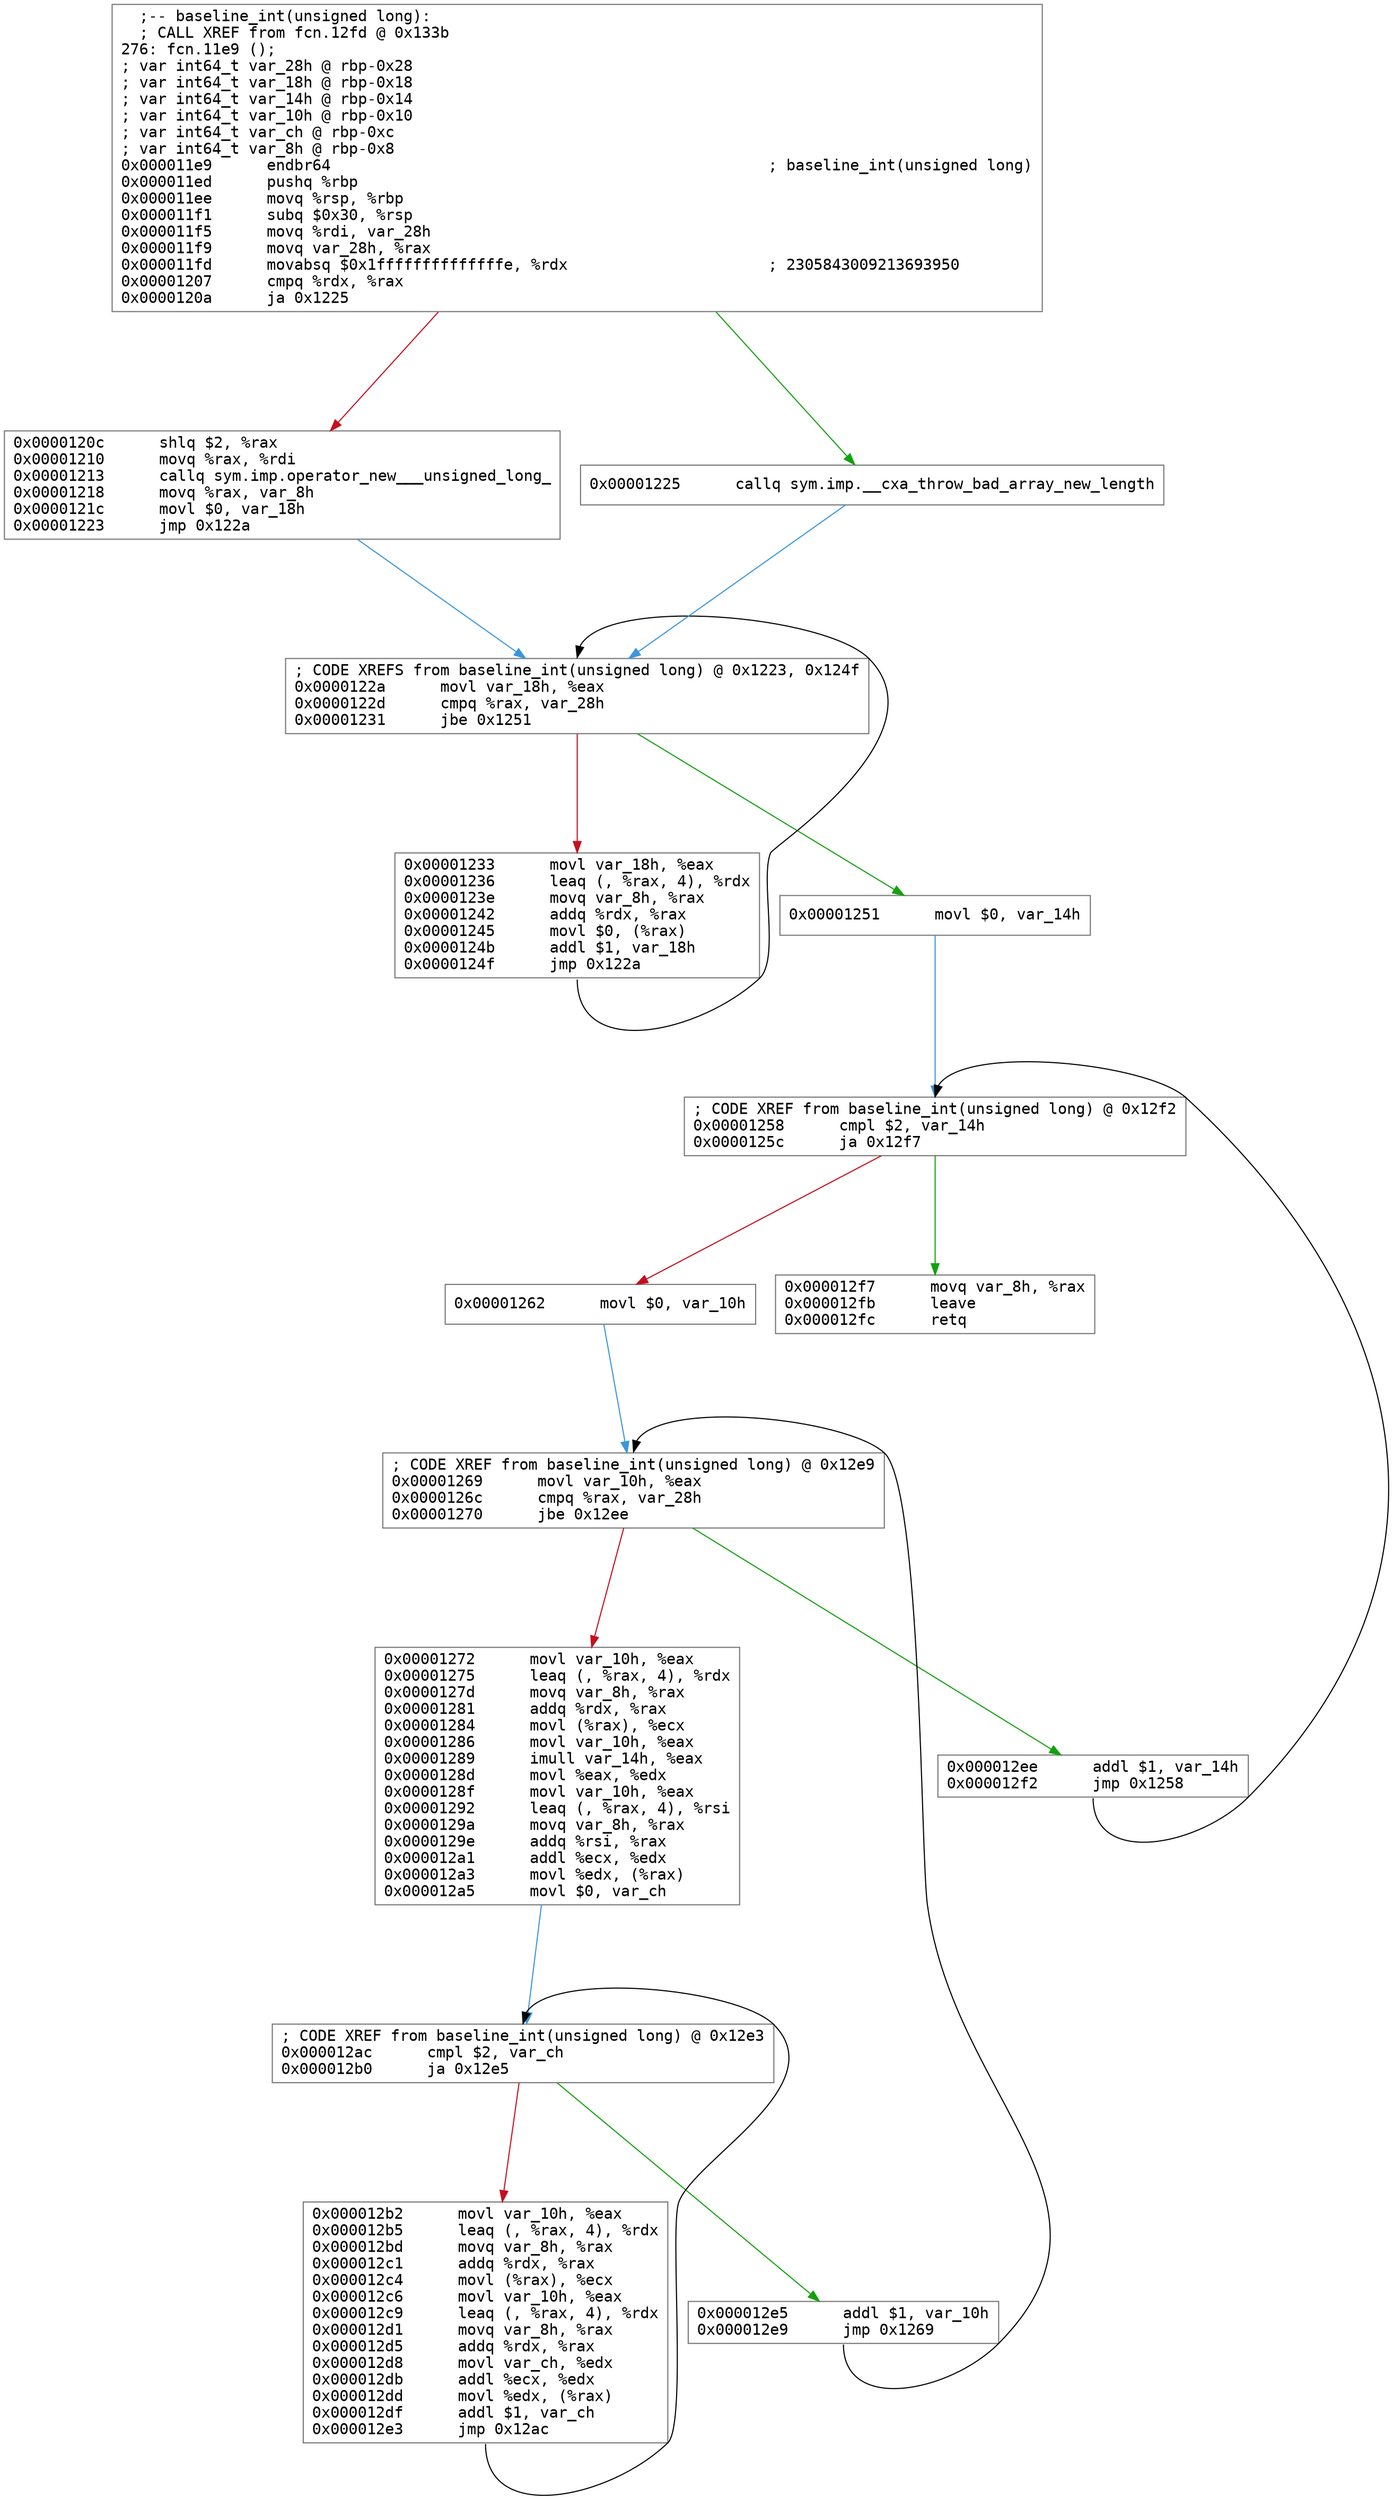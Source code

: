 digraph "code" {
ranksep=1.5;
node [fillcolor=gray, shape=box, style=filled];
edge [arrowhead="normal"];
"0x000011e9" [URL="fcn.11e9/0x000011e9", color="#767676", fillcolor="white", fontname="Courier", label="  ;-- baseline_int(unsigned long):\l  ; CALL XREF from fcn.12fd @ 0x133b\l276: fcn.11e9 ();\l; var int64_t var_28h @ rbp-0x28\l; var int64_t var_18h @ rbp-0x18\l; var int64_t var_14h @ rbp-0x14\l; var int64_t var_10h @ rbp-0x10\l; var int64_t var_ch @ rbp-0xc\l; var int64_t var_8h @ rbp-0x8\l0x000011e9      endbr64                                                ; baseline_int(unsigned long)\l0x000011ed      pushq %rbp\l0x000011ee      movq %rsp, %rbp\l0x000011f1      subq $0x30, %rsp\l0x000011f5      movq %rdi, var_28h\l0x000011f9      movq var_28h, %rax\l0x000011fd      movabsq $0x1ffffffffffffffe, %rdx                      ; 2305843009213693950\l0x00001207      cmpq %rdx, %rax\l0x0000120a      ja 0x1225\l"];
"0x0000120c" [URL="fcn.11e9/0x0000120c", color="#767676", fillcolor="white", fontname="Courier", label="0x0000120c      shlq $2, %rax\l0x00001210      movq %rax, %rdi\l0x00001213      callq sym.imp.operator_new___unsigned_long_\l0x00001218      movq %rax, var_8h\l0x0000121c      movl $0, var_18h\l0x00001223      jmp 0x122a\l"];
"0x0000122a" [URL="fcn.11e9/0x0000122a", color="#767676", fillcolor="white", fontname="Courier", label="; CODE XREFS from baseline_int(unsigned long) @ 0x1223, 0x124f\l0x0000122a      movl var_18h, %eax\l0x0000122d      cmpq %rax, var_28h\l0x00001231      jbe 0x1251\l"];
"0x00001233" [URL="fcn.11e9/0x00001233", color="#767676", fillcolor="white", fontname="Courier", label="0x00001233      movl var_18h, %eax\l0x00001236      leaq (, %rax, 4), %rdx\l0x0000123e      movq var_8h, %rax\l0x00001242      addq %rdx, %rax\l0x00001245      movl $0, (%rax)\l0x0000124b      addl $1, var_18h\l0x0000124f      jmp 0x122a\l"];
"0x00001251" [URL="fcn.11e9/0x00001251", color="#767676", fillcolor="white", fontname="Courier", label="0x00001251      movl $0, var_14h\l"];
"0x00001258" [URL="fcn.11e9/0x00001258", color="#767676", fillcolor="white", fontname="Courier", label="; CODE XREF from baseline_int(unsigned long) @ 0x12f2\l0x00001258      cmpl $2, var_14h\l0x0000125c      ja 0x12f7\l"];
"0x00001262" [URL="fcn.11e9/0x00001262", color="#767676", fillcolor="white", fontname="Courier", label="0x00001262      movl $0, var_10h\l"];
"0x00001269" [URL="fcn.11e9/0x00001269", color="#767676", fillcolor="white", fontname="Courier", label="; CODE XREF from baseline_int(unsigned long) @ 0x12e9\l0x00001269      movl var_10h, %eax\l0x0000126c      cmpq %rax, var_28h\l0x00001270      jbe 0x12ee\l"];
"0x00001272" [URL="fcn.11e9/0x00001272", color="#767676", fillcolor="white", fontname="Courier", label="0x00001272      movl var_10h, %eax\l0x00001275      leaq (, %rax, 4), %rdx\l0x0000127d      movq var_8h, %rax\l0x00001281      addq %rdx, %rax\l0x00001284      movl (%rax), %ecx\l0x00001286      movl var_10h, %eax\l0x00001289      imull var_14h, %eax\l0x0000128d      movl %eax, %edx\l0x0000128f      movl var_10h, %eax\l0x00001292      leaq (, %rax, 4), %rsi\l0x0000129a      movq var_8h, %rax\l0x0000129e      addq %rsi, %rax\l0x000012a1      addl %ecx, %edx\l0x000012a3      movl %edx, (%rax)\l0x000012a5      movl $0, var_ch\l"];
"0x000012ac" [URL="fcn.11e9/0x000012ac", color="#767676", fillcolor="white", fontname="Courier", label="; CODE XREF from baseline_int(unsigned long) @ 0x12e3\l0x000012ac      cmpl $2, var_ch\l0x000012b0      ja 0x12e5\l"];
"0x000012b2" [URL="fcn.11e9/0x000012b2", color="#767676", fillcolor="white", fontname="Courier", label="0x000012b2      movl var_10h, %eax\l0x000012b5      leaq (, %rax, 4), %rdx\l0x000012bd      movq var_8h, %rax\l0x000012c1      addq %rdx, %rax\l0x000012c4      movl (%rax), %ecx\l0x000012c6      movl var_10h, %eax\l0x000012c9      leaq (, %rax, 4), %rdx\l0x000012d1      movq var_8h, %rax\l0x000012d5      addq %rdx, %rax\l0x000012d8      movl var_ch, %edx\l0x000012db      addl %ecx, %edx\l0x000012dd      movl %edx, (%rax)\l0x000012df      addl $1, var_ch\l0x000012e3      jmp 0x12ac\l"];
"0x000012e5" [URL="fcn.11e9/0x000012e5", color="#767676", fillcolor="white", fontname="Courier", label="0x000012e5      addl $1, var_10h\l0x000012e9      jmp 0x1269\l"];
"0x000012ee" [URL="fcn.11e9/0x000012ee", color="#767676", fillcolor="white", fontname="Courier", label="0x000012ee      addl $1, var_14h\l0x000012f2      jmp 0x1258\l"];
"0x000012f7" [URL="fcn.11e9/0x000012f7", color="#767676", fillcolor="white", fontname="Courier", label="0x000012f7      movq var_8h, %rax\l0x000012fb      leave\l0x000012fc      retq\l"];
"0x00001225" [URL="fcn.11e9/0x00001225", color="#767676", fillcolor="white", fontname="Courier", label="0x00001225      callq sym.imp.__cxa_throw_bad_array_new_length\l"];
"0x000011e9" -> "0x00001225"  [color="#13a10e", key=0];
"0x000011e9" -> "0x0000120c"  [color="#c50f1f", key=0];
"0x0000120c" -> "0x0000122a"  [color="#3a96dd", key=0];
"0x0000122a" -> "0x00001251"  [color="#13a10e", key=0];
"0x0000122a" -> "0x00001233"  [color="#c50f1f", key=0];
"0x00001251" -> "0x00001258"  [color="#3a96dd", key=0];
"0x00001258" -> "0x000012f7"  [color="#13a10e", key=0];
"0x00001258" -> "0x00001262"  [color="#c50f1f", key=0];
"0x00001262" -> "0x00001269"  [color="#3a96dd", key=0];
"0x00001269" -> "0x000012ee"  [color="#13a10e", key=0];
"0x00001269" -> "0x00001272"  [color="#c50f1f", key=0];
"0x00001272" -> "0x000012ac"  [color="#3a96dd", key=0];
"0x000012ac" -> "0x000012e5"  [color="#13a10e", key=0];
"0x000012ac" -> "0x000012b2"  [color="#c50f1f", key=0];
"0x00001225" -> "0x0000122a"  [color="#3a96dd", key=0];
"0x00001233":s -> "0x0000122a":n;
"0x000012b2":s -> "0x000012ac":n;
"0x000012e5":s -> "0x00001269":n;
"0x000012ee":s -> "0x00001258":n;
}
